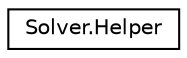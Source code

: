 digraph "Graphical Class Hierarchy"
{
  edge [fontname="Helvetica",fontsize="10",labelfontname="Helvetica",labelfontsize="10"];
  node [fontname="Helvetica",fontsize="10",shape=record];
  rankdir="LR";
  Node0 [label="Solver.Helper",height=0.2,width=0.4,color="black", fillcolor="white", style="filled",URL="$classSolver_1_1Helper.html"];
}
